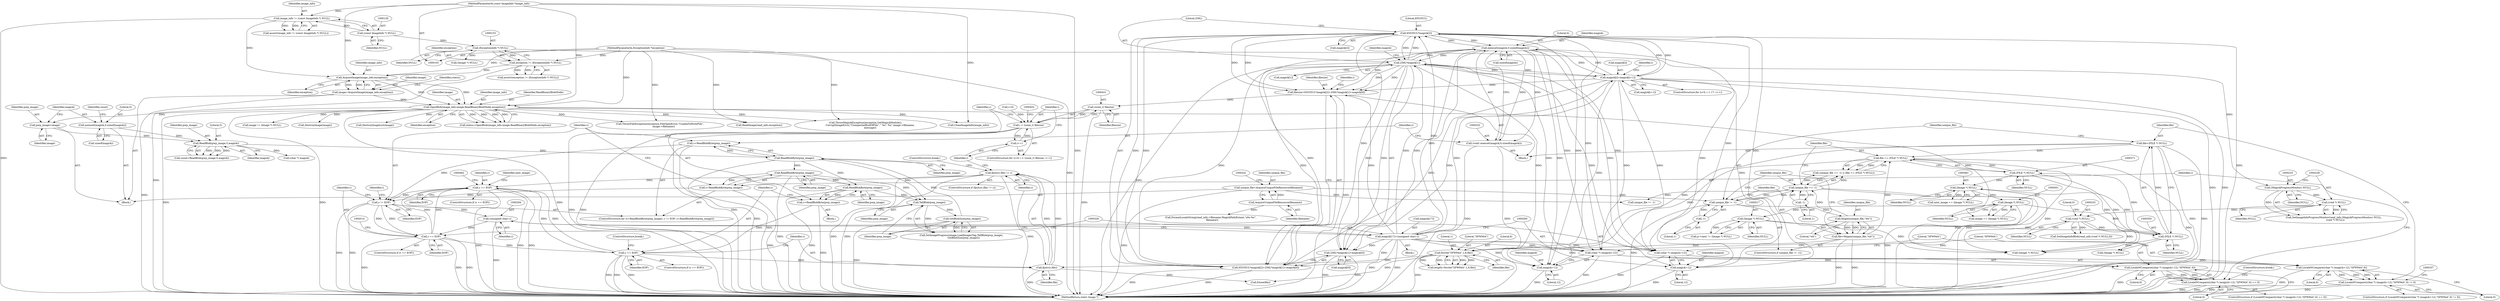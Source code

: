 digraph "0_ImageMagick_6b6bff054d569a77973f2140c0e86366e6168a6c_2@array" {
"1000410" [label="(Call,65535UL*magick[2])"];
"1000289" [label="(Call,magick[17]=(unsigned char) c)"];
"1000293" [label="(Call,(unsigned char) c)"];
"1000263" [label="(Call,c != EOF)"];
"1000259" [label="(Call,c=ReadBlobByte(pwp_image))"];
"1000261" [label="(Call,ReadBlobByte(pwp_image))"];
"1000570" [label="(Call,GetBlobSize(pwp_image))"];
"1000568" [label="(Call,TellBlob(pwp_image))"];
"1000268" [label="(Call,ReadBlobByte(pwp_image))"];
"1000438" [label="(Call,ReadBlobByte(pwp_image))"];
"1000196" [label="(Call,ReadBlob(pwp_image,5,magick))"];
"1000186" [label="(Call,pwp_image=image)"];
"1000168" [label="(Call,OpenBlob(image_info,image,ReadBinaryBlobMode,exception))"];
"1000163" [label="(Call,AcquireImage(image_info,exception))"];
"1000123" [label="(Call,image_info != (const ImageInfo *) NULL)"];
"1000104" [label="(MethodParameterIn,const ImageInfo *image_info)"];
"1000125" [label="(Call,(const ImageInfo *) NULL)"];
"1000150" [label="(Call,exception != (ExceptionInfo *) NULL)"];
"1000105" [label="(MethodParameterIn,ExceptionInfo *exception)"];
"1000152" [label="(Call,(ExceptionInfo *) NULL)"];
"1000161" [label="(Call,image=AcquireImage(image_info,exception))"];
"1000189" [label="(Call,memset(magick,0,sizeof(magick)))"];
"1000266" [label="(Call,c=ReadBlobByte(pwp_image))"];
"1000457" [label="(Call,c == EOF)"];
"1000309" [label="(Call,c == EOF)"];
"1000441" [label="(Call,c == EOF)"];
"1000436" [label="(Call,c=ReadBlobByte(pwp_image))"];
"1000446" [label="(Call,fputc(c,file) != c)"];
"1000447" [label="(Call,fputc(c,file))"];
"1000399" [label="(Call,fwrite(\"SFW94A\",1,6,file))"];
"1000368" [label="(Call,file == (FILE *) NULL)"];
"1000347" [label="(Call,file=(FILE *) NULL)"];
"1000349" [label="(Call,(FILE *) NULL)"];
"1000516" [label="(Call,(Image *) NULL)"];
"1000500" [label="(Call,(Image *) NULL)"];
"1000480" [label="(Call,(Image *) NULL)"];
"1000370" [label="(Call,(FILE *) NULL)"];
"1000232" [label="(Call,(void *) NULL)"];
"1000227" [label="(Call,(void *) NULL)"];
"1000224" [label="(Call,(MagickProgressMonitor) NULL)"];
"1000357" [label="(Call,file=fdopen(unique_file,\"wb\"))"];
"1000359" [label="(Call,fdopen(unique_file,\"wb\"))"];
"1000353" [label="(Call,unique_file != -1)"];
"1000364" [label="(Call,unique_file == -1)"];
"1000366" [label="(Call,-1)"];
"1000236" [label="(Call,unique_file=AcquireUniqueFileResource(filename))"];
"1000238" [label="(Call,AcquireUniqueFileResource(filename))"];
"1000355" [label="(Call,-1)"];
"1000253" [label="(Call,memset(magick,0,sizeof(magick)))"];
"1000410" [label="(Call,65535UL*magick[2])"];
"1000416" [label="(Call,256L*magick[1])"];
"1000280" [label="(Call,magick[i]=magick[i+1])"];
"1000251" [label="(Call,(void) memset(magick,0,sizeof(magick)))"];
"1000299" [label="(Call,(char *) (magick+12))"];
"1000298" [label="(Call,LocaleNCompare((char *) (magick+12),\"SFW94A\",6))"];
"1000297" [label="(Call,LocaleNCompare((char *) (magick+12),\"SFW94A\",6) == 0)"];
"1000301" [label="(Call,magick+12)"];
"1000327" [label="(Call,(char *) (magick+12))"];
"1000326" [label="(Call,LocaleNCompare((char *) (magick+12),\"SFW94A\",6))"];
"1000325" [label="(Call,LocaleNCompare((char *) (magick+12),\"SFW94A\",6) != 0)"];
"1000329" [label="(Call,magick+12)"];
"1000407" [label="(Call,filesize=65535UL*magick[2]+256L*magick[1]+magick[0])"];
"1000430" [label="(Call,(ssize_t) filesize)"];
"1000428" [label="(Call,i < (ssize_t) filesize)"];
"1000433" [label="(Call,i++)"];
"1000409" [label="(Call,65535UL*magick[2]+256L*magick[1]+magick[0])"];
"1000415" [label="(Call,256L*magick[1]+magick[0])"];
"1000334" [label="(Literal,0)"];
"1000441" [label="(Call,c == EOF)"];
"1000457" [label="(Call,c == EOF)"];
"1000253" [label="(Call,memset(magick,0,sizeof(magick)))"];
"1000264" [label="(Identifier,c)"];
"1000251" [label="(Call,(void) memset(magick,0,sizeof(magick)))"];
"1000454" [label="(Call,fclose(file))"];
"1000293" [label="(Call,(unsigned char) c)"];
"1000597" [label="(Call,(Image *) NULL)"];
"1000436" [label="(Call,c=ReadBlobByte(pwp_image))"];
"1000325" [label="(Call,LocaleNCompare((char *) (magick+12),\"SFW94A\",6) != 0)"];
"1000298" [label="(Call,LocaleNCompare((char *) (magick+12),\"SFW94A\",6))"];
"1000422" [label="(Identifier,magick)"];
"1000105" [label="(MethodParameterIn,ExceptionInfo *exception)"];
"1000418" [label="(Call,magick[1])"];
"1000402" [label="(Literal,6)"];
"1000358" [label="(Identifier,file)"];
"1000333" [label="(Literal,6)"];
"1000224" [label="(Call,(MagickProgressMonitor) NULL)"];
"1000263" [label="(Call,c != EOF)"];
"1000167" [label="(Identifier,status)"];
"1000578" [label="(Call,unique_file != -1)"];
"1000324" [label="(ControlStructure,if (LocaleNCompare((char *) (magick+12),\"SFW94A\",6) != 0))"];
"1000435" [label="(Block,)"];
"1000448" [label="(Identifier,c)"];
"1000296" [label="(ControlStructure,if (LocaleNCompare((char *) (magick+12),\"SFW94A\",6) == 0))"];
"1000289" [label="(Call,magick[17]=(unsigned char) c)"];
"1000270" [label="(Block,)"];
"1000302" [label="(Identifier,magick)"];
"1000124" [label="(Identifier,image_info)"];
"1000284" [label="(Call,magick[i+1])"];
"1000458" [label="(Identifier,c)"];
"1000332" [label="(Literal,\"SFW94A\")"];
"1000444" [label="(ControlStructure,break;)"];
"1000361" [label="(Literal,\"wb\")"];
"1000397" [label="(Call,length=fwrite(\"SFW94A\",1,6,file))"];
"1000331" [label="(Literal,12)"];
"1000250" [label="(Block,)"];
"1000195" [label="(Identifier,count)"];
"1000614" [label="(Call,ThrowMagickException(exception,GetMagickModule(),\n            CorruptImageError,\"UnexpectedEndOfFile\",\"`%s': %s\",image->filename,\n            message))"];
"1000290" [label="(Call,magick[17])"];
"1000635" [label="(MethodReturn,static Image *)"];
"1000154" [label="(Identifier,NULL)"];
"1000151" [label="(Identifier,exception)"];
"1000357" [label="(Call,file=fdopen(unique_file,\"wb\"))"];
"1000306" [label="(Literal,0)"];
"1000500" [label="(Call,(Image *) NULL)"];
"1000369" [label="(Identifier,file)"];
"1000269" [label="(Identifier,pwp_image)"];
"1000297" [label="(Call,LocaleNCompare((char *) (magick+12),\"SFW94A\",6) == 0)"];
"1000149" [label="(Call,assert(exception != (ExceptionInfo *) NULL))"];
"1000311" [label="(Identifier,EOF)"];
"1000169" [label="(Identifier,image_info)"];
"1000432" [label="(Identifier,filesize)"];
"1000235" [label="(Literal,0)"];
"1000368" [label="(Call,file == (FILE *) NULL)"];
"1000172" [label="(Identifier,exception)"];
"1000451" [label="(ControlStructure,break;)"];
"1000518" [label="(Identifier,NULL)"];
"1000125" [label="(Call,(const ImageInfo *) NULL)"];
"1000394" [label="(Call,(Image *) NULL)"];
"1000366" [label="(Call,-1)"];
"1000401" [label="(Literal,1)"];
"1000568" [label="(Call,TellBlob(pwp_image))"];
"1000480" [label="(Call,(Image *) NULL)"];
"1000450" [label="(Identifier,c)"];
"1000226" [label="(Identifier,NULL)"];
"1000280" [label="(Call,magick[i]=magick[i+1])"];
"1000186" [label="(Call,pwp_image=image)"];
"1000352" [label="(ControlStructure,if (unique_file != -1))"];
"1000301" [label="(Call,magick+12)"];
"1000571" [label="(Identifier,pwp_image)"];
"1000382" [label="(Call,ThrowFileException(exception,FileOpenError,\"UnableToWriteFile\",\n          image->filename))"];
"1000166" [label="(Call,status=OpenBlob(image_info,image,ReadBinaryBlobMode,exception))"];
"1000123" [label="(Call,image_info != (const ImageInfo *) NULL)"];
"1000370" [label="(Call,(FILE *) NULL)"];
"1000354" [label="(Identifier,unique_file)"];
"1000299" [label="(Call,(char *) (magick+12))"];
"1000428" [label="(Call,i < (ssize_t) filesize)"];
"1000416" [label="(Call,256L*magick[1])"];
"1000259" [label="(Call,c=ReadBlobByte(pwp_image))"];
"1000351" [label="(Identifier,NULL)"];
"1000197" [label="(Identifier,pwp_image)"];
"1000305" [label="(Literal,6)"];
"1000194" [label="(Call,count=ReadBlob(pwp_image,5,magick))"];
"1000445" [label="(ControlStructure,if (fputc(c,file) != c))"];
"1000439" [label="(Identifier,pwp_image)"];
"1000353" [label="(Call,unique_file != -1)"];
"1000367" [label="(Literal,1)"];
"1000255" [label="(Literal,0)"];
"1000183" [label="(Call,(Image *) NULL)"];
"1000267" [label="(Identifier,c)"];
"1000232" [label="(Call,(void *) NULL)"];
"1000440" [label="(ControlStructure,if (c == EOF))"];
"1000512" [label="(Call,p->next != (Image *) NULL)"];
"1000271" [label="(ControlStructure,for (i=0; i < 17; i++))"];
"1000310" [label="(Identifier,c)"];
"1000473" [label="(Identifier,next_image)"];
"1000254" [label="(Identifier,magick)"];
"1000426" [label="(Identifier,i)"];
"1000165" [label="(Identifier,exception)"];
"1000295" [label="(Identifier,c)"];
"1000412" [label="(Call,magick[2])"];
"1000307" [label="(ControlStructure,break;)"];
"1000162" [label="(Identifier,image)"];
"1000266" [label="(Call,c=ReadBlobByte(pwp_image))"];
"1000363" [label="(Call,(unique_file == -1) || (file == (FILE *) NULL))"];
"1000273" [label="(Identifier,i)"];
"1000281" [label="(Call,magick[i])"];
"1000171" [label="(Identifier,ReadBinaryBlobMode)"];
"1000122" [label="(Call,assert(image_info != (const ImageInfo *) NULL))"];
"1000434" [label="(Identifier,i)"];
"1000326" [label="(Call,LocaleNCompare((char *) (magick+12),\"SFW94A\",6))"];
"1000189" [label="(Call,memset(magick,0,sizeof(magick)))"];
"1000303" [label="(Literal,12)"];
"1000237" [label="(Identifier,unique_file)"];
"1000260" [label="(Identifier,c)"];
"1000446" [label="(Call,fputc(c,file) != c)"];
"1000595" [label="(Call,image != (Image *) NULL)"];
"1000150" [label="(Call,exception != (ExceptionInfo *) NULL)"];
"1000242" [label="(Call,FormatLocaleString(read_info->filename,MagickPathExtent,\"sfw:%s\",\n    filename))"];
"1000569" [label="(Identifier,pwp_image)"];
"1000168" [label="(Call,OpenBlob(image_info,image,ReadBinaryBlobMode,exception))"];
"1000456" [label="(ControlStructure,if (c == EOF))"];
"1000308" [label="(ControlStructure,if (c == EOF))"];
"1000222" [label="(Call,SetImageInfoProgressMonitor(read_info,(MagickProgressMonitor) NULL,\n    (void *) NULL))"];
"1000355" [label="(Call,-1)"];
"1000474" [label="(Call,ReadImage(read_info,exception))"];
"1000187" [label="(Identifier,pwp_image)"];
"1000417" [label="(Literal,256L)"];
"1000191" [label="(Literal,0)"];
"1000227" [label="(Call,(void *) NULL)"];
"1000430" [label="(Call,(ssize_t) filesize)"];
"1000190" [label="(Identifier,magick)"];
"1000372" [label="(Identifier,NULL)"];
"1000327" [label="(Call,(char *) (magick+12))"];
"1000152" [label="(Call,(ExceptionInfo *) NULL)"];
"1000425" [label="(Call,i=0)"];
"1000348" [label="(Identifier,file)"];
"1000164" [label="(Identifier,image_info)"];
"1000127" [label="(Identifier,NULL)"];
"1000360" [label="(Identifier,unique_file)"];
"1000239" [label="(Identifier,filename)"];
"1000409" [label="(Call,65535UL*magick[2]+256L*magick[1]+magick[0])"];
"1000459" [label="(Identifier,EOF)"];
"1000347" [label="(Call,file=(FILE *) NULL)"];
"1000502" [label="(Identifier,NULL)"];
"1000424" [label="(ControlStructure,for (i=0; i < (ssize_t) filesize; i++))"];
"1000443" [label="(Identifier,EOF)"];
"1000403" [label="(Identifier,file)"];
"1000199" [label="(Identifier,magick)"];
"1000218" [label="(Call,CloneImageInfo(image_info))"];
"1000170" [label="(Identifier,image)"];
"1000498" [label="(Call,image == (Image *) NULL)"];
"1000359" [label="(Call,fdopen(unique_file,\"wb\"))"];
"1000438" [label="(Call,ReadBlobByte(pwp_image))"];
"1000161" [label="(Call,image=AcquireImage(image_info,exception))"];
"1000478" [label="(Call,next_image == (Image *) NULL)"];
"1000482" [label="(Identifier,NULL)"];
"1000207" [label="(Call,(char *) magick)"];
"1000163" [label="(Call,AcquireImage(image_info,exception))"];
"1000265" [label="(Identifier,EOF)"];
"1000516" [label="(Call,(Image *) NULL)"];
"1000447" [label="(Call,fputc(c,file))"];
"1000268" [label="(Call,ReadBlobByte(pwp_image))"];
"1000349" [label="(Call,(FILE *) NULL)"];
"1000408" [label="(Identifier,filesize)"];
"1000106" [label="(Block,)"];
"1000400" [label="(Literal,\"SFW94A\")"];
"1000437" [label="(Identifier,c)"];
"1000356" [label="(Literal,1)"];
"1000258" [label="(ControlStructure,for (c=ReadBlobByte(pwp_image); c != EOF; c=ReadBlobByte(pwp_image)))"];
"1000230" [label="(Call,SetImageInfoBlob(read_info,(void *) NULL,0))"];
"1000262" [label="(Identifier,pwp_image)"];
"1000364" [label="(Call,unique_file == -1)"];
"1000180" [label="(Call,DestroyImage(image))"];
"1000256" [label="(Call,sizeof(magick))"];
"1000399" [label="(Call,fwrite(\"SFW94A\",1,6,file))"];
"1000104" [label="(MethodParameterIn,const ImageInfo *image_info)"];
"1000411" [label="(Literal,65535UL)"];
"1000565" [label="(Call,SetImageProgress(image,LoadImagesTag,TellBlob(pwp_image),\n      GetBlobSize(pwp_image)))"];
"1000433" [label="(Call,i++)"];
"1000442" [label="(Identifier,c)"];
"1000410" [label="(Call,65535UL*magick[2])"];
"1000570" [label="(Call,GetBlobSize(pwp_image))"];
"1000407" [label="(Call,filesize=65535UL*magick[2]+256L*magick[1]+magick[0])"];
"1000198" [label="(Literal,5)"];
"1000236" [label="(Call,unique_file=AcquireUniqueFileResource(filename))"];
"1000429" [label="(Identifier,i)"];
"1000391" [label="(Call,DestroyImageList(image))"];
"1000415" [label="(Call,256L*magick[1]+magick[0])"];
"1000188" [label="(Identifier,image)"];
"1000196" [label="(Call,ReadBlob(pwp_image,5,magick))"];
"1000192" [label="(Call,sizeof(magick))"];
"1000304" [label="(Literal,\"SFW94A\")"];
"1000329" [label="(Call,magick+12)"];
"1000365" [label="(Identifier,unique_file)"];
"1000330" [label="(Identifier,magick)"];
"1000421" [label="(Call,magick[0])"];
"1000449" [label="(Identifier,file)"];
"1000261" [label="(Call,ReadBlobByte(pwp_image))"];
"1000238" [label="(Call,AcquireUniqueFileResource(filename))"];
"1000234" [label="(Identifier,NULL)"];
"1000279" [label="(Identifier,i)"];
"1000229" [label="(Identifier,NULL)"];
"1000309" [label="(Call,c == EOF)"];
"1000410" -> "1000409"  [label="AST: "];
"1000410" -> "1000412"  [label="CFG: "];
"1000411" -> "1000410"  [label="AST: "];
"1000412" -> "1000410"  [label="AST: "];
"1000417" -> "1000410"  [label="CFG: "];
"1000410" -> "1000635"  [label="DDG: "];
"1000410" -> "1000253"  [label="DDG: "];
"1000410" -> "1000280"  [label="DDG: "];
"1000410" -> "1000299"  [label="DDG: "];
"1000410" -> "1000301"  [label="DDG: "];
"1000410" -> "1000327"  [label="DDG: "];
"1000410" -> "1000329"  [label="DDG: "];
"1000410" -> "1000407"  [label="DDG: "];
"1000410" -> "1000407"  [label="DDG: "];
"1000410" -> "1000409"  [label="DDG: "];
"1000410" -> "1000409"  [label="DDG: "];
"1000289" -> "1000410"  [label="DDG: "];
"1000253" -> "1000410"  [label="DDG: "];
"1000416" -> "1000410"  [label="DDG: "];
"1000280" -> "1000410"  [label="DDG: "];
"1000410" -> "1000416"  [label="DDG: "];
"1000410" -> "1000415"  [label="DDG: "];
"1000289" -> "1000270"  [label="AST: "];
"1000289" -> "1000293"  [label="CFG: "];
"1000290" -> "1000289"  [label="AST: "];
"1000293" -> "1000289"  [label="AST: "];
"1000300" -> "1000289"  [label="CFG: "];
"1000289" -> "1000635"  [label="DDG: "];
"1000289" -> "1000635"  [label="DDG: "];
"1000289" -> "1000253"  [label="DDG: "];
"1000289" -> "1000280"  [label="DDG: "];
"1000293" -> "1000289"  [label="DDG: "];
"1000289" -> "1000299"  [label="DDG: "];
"1000289" -> "1000301"  [label="DDG: "];
"1000289" -> "1000327"  [label="DDG: "];
"1000289" -> "1000329"  [label="DDG: "];
"1000289" -> "1000407"  [label="DDG: "];
"1000289" -> "1000409"  [label="DDG: "];
"1000289" -> "1000416"  [label="DDG: "];
"1000289" -> "1000415"  [label="DDG: "];
"1000293" -> "1000295"  [label="CFG: "];
"1000294" -> "1000293"  [label="AST: "];
"1000295" -> "1000293"  [label="AST: "];
"1000293" -> "1000635"  [label="DDG: "];
"1000263" -> "1000293"  [label="DDG: "];
"1000293" -> "1000309"  [label="DDG: "];
"1000263" -> "1000258"  [label="AST: "];
"1000263" -> "1000265"  [label="CFG: "];
"1000264" -> "1000263"  [label="AST: "];
"1000265" -> "1000263"  [label="AST: "];
"1000273" -> "1000263"  [label="CFG: "];
"1000310" -> "1000263"  [label="CFG: "];
"1000263" -> "1000635"  [label="DDG: "];
"1000263" -> "1000635"  [label="DDG: "];
"1000259" -> "1000263"  [label="DDG: "];
"1000266" -> "1000263"  [label="DDG: "];
"1000457" -> "1000263"  [label="DDG: "];
"1000263" -> "1000309"  [label="DDG: "];
"1000263" -> "1000309"  [label="DDG: "];
"1000259" -> "1000258"  [label="AST: "];
"1000259" -> "1000261"  [label="CFG: "];
"1000260" -> "1000259"  [label="AST: "];
"1000261" -> "1000259"  [label="AST: "];
"1000264" -> "1000259"  [label="CFG: "];
"1000259" -> "1000635"  [label="DDG: "];
"1000261" -> "1000259"  [label="DDG: "];
"1000261" -> "1000262"  [label="CFG: "];
"1000262" -> "1000261"  [label="AST: "];
"1000261" -> "1000635"  [label="DDG: "];
"1000570" -> "1000261"  [label="DDG: "];
"1000196" -> "1000261"  [label="DDG: "];
"1000261" -> "1000268"  [label="DDG: "];
"1000261" -> "1000438"  [label="DDG: "];
"1000261" -> "1000568"  [label="DDG: "];
"1000570" -> "1000565"  [label="AST: "];
"1000570" -> "1000571"  [label="CFG: "];
"1000571" -> "1000570"  [label="AST: "];
"1000565" -> "1000570"  [label="CFG: "];
"1000570" -> "1000635"  [label="DDG: "];
"1000570" -> "1000565"  [label="DDG: "];
"1000568" -> "1000570"  [label="DDG: "];
"1000568" -> "1000565"  [label="AST: "];
"1000568" -> "1000569"  [label="CFG: "];
"1000569" -> "1000568"  [label="AST: "];
"1000571" -> "1000568"  [label="CFG: "];
"1000568" -> "1000565"  [label="DDG: "];
"1000268" -> "1000568"  [label="DDG: "];
"1000438" -> "1000568"  [label="DDG: "];
"1000268" -> "1000266"  [label="AST: "];
"1000268" -> "1000269"  [label="CFG: "];
"1000269" -> "1000268"  [label="AST: "];
"1000266" -> "1000268"  [label="CFG: "];
"1000268" -> "1000635"  [label="DDG: "];
"1000268" -> "1000266"  [label="DDG: "];
"1000268" -> "1000438"  [label="DDG: "];
"1000438" -> "1000436"  [label="AST: "];
"1000438" -> "1000439"  [label="CFG: "];
"1000439" -> "1000438"  [label="AST: "];
"1000436" -> "1000438"  [label="CFG: "];
"1000438" -> "1000635"  [label="DDG: "];
"1000438" -> "1000436"  [label="DDG: "];
"1000196" -> "1000194"  [label="AST: "];
"1000196" -> "1000199"  [label="CFG: "];
"1000197" -> "1000196"  [label="AST: "];
"1000198" -> "1000196"  [label="AST: "];
"1000199" -> "1000196"  [label="AST: "];
"1000194" -> "1000196"  [label="CFG: "];
"1000196" -> "1000194"  [label="DDG: "];
"1000196" -> "1000194"  [label="DDG: "];
"1000196" -> "1000194"  [label="DDG: "];
"1000186" -> "1000196"  [label="DDG: "];
"1000189" -> "1000196"  [label="DDG: "];
"1000196" -> "1000207"  [label="DDG: "];
"1000186" -> "1000106"  [label="AST: "];
"1000186" -> "1000188"  [label="CFG: "];
"1000187" -> "1000186"  [label="AST: "];
"1000188" -> "1000186"  [label="AST: "];
"1000190" -> "1000186"  [label="CFG: "];
"1000168" -> "1000186"  [label="DDG: "];
"1000168" -> "1000166"  [label="AST: "];
"1000168" -> "1000172"  [label="CFG: "];
"1000169" -> "1000168"  [label="AST: "];
"1000170" -> "1000168"  [label="AST: "];
"1000171" -> "1000168"  [label="AST: "];
"1000172" -> "1000168"  [label="AST: "];
"1000166" -> "1000168"  [label="CFG: "];
"1000168" -> "1000635"  [label="DDG: "];
"1000168" -> "1000635"  [label="DDG: "];
"1000168" -> "1000635"  [label="DDG: "];
"1000168" -> "1000166"  [label="DDG: "];
"1000168" -> "1000166"  [label="DDG: "];
"1000168" -> "1000166"  [label="DDG: "];
"1000168" -> "1000166"  [label="DDG: "];
"1000163" -> "1000168"  [label="DDG: "];
"1000163" -> "1000168"  [label="DDG: "];
"1000104" -> "1000168"  [label="DDG: "];
"1000161" -> "1000168"  [label="DDG: "];
"1000105" -> "1000168"  [label="DDG: "];
"1000168" -> "1000180"  [label="DDG: "];
"1000168" -> "1000218"  [label="DDG: "];
"1000168" -> "1000382"  [label="DDG: "];
"1000168" -> "1000391"  [label="DDG: "];
"1000168" -> "1000474"  [label="DDG: "];
"1000168" -> "1000498"  [label="DDG: "];
"1000168" -> "1000595"  [label="DDG: "];
"1000168" -> "1000614"  [label="DDG: "];
"1000163" -> "1000161"  [label="AST: "];
"1000163" -> "1000165"  [label="CFG: "];
"1000164" -> "1000163"  [label="AST: "];
"1000165" -> "1000163"  [label="AST: "];
"1000161" -> "1000163"  [label="CFG: "];
"1000163" -> "1000161"  [label="DDG: "];
"1000163" -> "1000161"  [label="DDG: "];
"1000123" -> "1000163"  [label="DDG: "];
"1000104" -> "1000163"  [label="DDG: "];
"1000150" -> "1000163"  [label="DDG: "];
"1000105" -> "1000163"  [label="DDG: "];
"1000123" -> "1000122"  [label="AST: "];
"1000123" -> "1000125"  [label="CFG: "];
"1000124" -> "1000123"  [label="AST: "];
"1000125" -> "1000123"  [label="AST: "];
"1000122" -> "1000123"  [label="CFG: "];
"1000123" -> "1000635"  [label="DDG: "];
"1000123" -> "1000122"  [label="DDG: "];
"1000123" -> "1000122"  [label="DDG: "];
"1000104" -> "1000123"  [label="DDG: "];
"1000125" -> "1000123"  [label="DDG: "];
"1000104" -> "1000103"  [label="AST: "];
"1000104" -> "1000635"  [label="DDG: "];
"1000104" -> "1000218"  [label="DDG: "];
"1000125" -> "1000127"  [label="CFG: "];
"1000126" -> "1000125"  [label="AST: "];
"1000127" -> "1000125"  [label="AST: "];
"1000125" -> "1000152"  [label="DDG: "];
"1000150" -> "1000149"  [label="AST: "];
"1000150" -> "1000152"  [label="CFG: "];
"1000151" -> "1000150"  [label="AST: "];
"1000152" -> "1000150"  [label="AST: "];
"1000149" -> "1000150"  [label="CFG: "];
"1000150" -> "1000635"  [label="DDG: "];
"1000150" -> "1000149"  [label="DDG: "];
"1000150" -> "1000149"  [label="DDG: "];
"1000105" -> "1000150"  [label="DDG: "];
"1000152" -> "1000150"  [label="DDG: "];
"1000105" -> "1000103"  [label="AST: "];
"1000105" -> "1000635"  [label="DDG: "];
"1000105" -> "1000382"  [label="DDG: "];
"1000105" -> "1000474"  [label="DDG: "];
"1000105" -> "1000614"  [label="DDG: "];
"1000152" -> "1000154"  [label="CFG: "];
"1000153" -> "1000152"  [label="AST: "];
"1000154" -> "1000152"  [label="AST: "];
"1000152" -> "1000183"  [label="DDG: "];
"1000152" -> "1000224"  [label="DDG: "];
"1000161" -> "1000106"  [label="AST: "];
"1000162" -> "1000161"  [label="AST: "];
"1000167" -> "1000161"  [label="CFG: "];
"1000161" -> "1000635"  [label="DDG: "];
"1000189" -> "1000106"  [label="AST: "];
"1000189" -> "1000192"  [label="CFG: "];
"1000190" -> "1000189"  [label="AST: "];
"1000191" -> "1000189"  [label="AST: "];
"1000192" -> "1000189"  [label="AST: "];
"1000195" -> "1000189"  [label="CFG: "];
"1000266" -> "1000258"  [label="AST: "];
"1000267" -> "1000266"  [label="AST: "];
"1000264" -> "1000266"  [label="CFG: "];
"1000266" -> "1000635"  [label="DDG: "];
"1000457" -> "1000456"  [label="AST: "];
"1000457" -> "1000459"  [label="CFG: "];
"1000458" -> "1000457"  [label="AST: "];
"1000459" -> "1000457"  [label="AST: "];
"1000462" -> "1000457"  [label="CFG: "];
"1000473" -> "1000457"  [label="CFG: "];
"1000457" -> "1000635"  [label="DDG: "];
"1000457" -> "1000635"  [label="DDG: "];
"1000457" -> "1000635"  [label="DDG: "];
"1000309" -> "1000457"  [label="DDG: "];
"1000309" -> "1000457"  [label="DDG: "];
"1000441" -> "1000457"  [label="DDG: "];
"1000441" -> "1000457"  [label="DDG: "];
"1000446" -> "1000457"  [label="DDG: "];
"1000309" -> "1000308"  [label="AST: "];
"1000309" -> "1000311"  [label="CFG: "];
"1000310" -> "1000309"  [label="AST: "];
"1000311" -> "1000309"  [label="AST: "];
"1000314" -> "1000309"  [label="CFG: "];
"1000328" -> "1000309"  [label="CFG: "];
"1000309" -> "1000635"  [label="DDG: "];
"1000309" -> "1000635"  [label="DDG: "];
"1000309" -> "1000635"  [label="DDG: "];
"1000309" -> "1000441"  [label="DDG: "];
"1000441" -> "1000440"  [label="AST: "];
"1000441" -> "1000443"  [label="CFG: "];
"1000442" -> "1000441"  [label="AST: "];
"1000443" -> "1000441"  [label="AST: "];
"1000444" -> "1000441"  [label="CFG: "];
"1000448" -> "1000441"  [label="CFG: "];
"1000441" -> "1000635"  [label="DDG: "];
"1000441" -> "1000635"  [label="DDG: "];
"1000441" -> "1000635"  [label="DDG: "];
"1000436" -> "1000441"  [label="DDG: "];
"1000441" -> "1000447"  [label="DDG: "];
"1000436" -> "1000435"  [label="AST: "];
"1000437" -> "1000436"  [label="AST: "];
"1000442" -> "1000436"  [label="CFG: "];
"1000436" -> "1000635"  [label="DDG: "];
"1000446" -> "1000445"  [label="AST: "];
"1000446" -> "1000450"  [label="CFG: "];
"1000447" -> "1000446"  [label="AST: "];
"1000450" -> "1000446"  [label="AST: "];
"1000451" -> "1000446"  [label="CFG: "];
"1000434" -> "1000446"  [label="CFG: "];
"1000446" -> "1000635"  [label="DDG: "];
"1000446" -> "1000635"  [label="DDG: "];
"1000446" -> "1000635"  [label="DDG: "];
"1000447" -> "1000446"  [label="DDG: "];
"1000447" -> "1000446"  [label="DDG: "];
"1000447" -> "1000449"  [label="CFG: "];
"1000448" -> "1000447"  [label="AST: "];
"1000449" -> "1000447"  [label="AST: "];
"1000450" -> "1000447"  [label="CFG: "];
"1000447" -> "1000635"  [label="DDG: "];
"1000399" -> "1000447"  [label="DDG: "];
"1000447" -> "1000454"  [label="DDG: "];
"1000399" -> "1000397"  [label="AST: "];
"1000399" -> "1000403"  [label="CFG: "];
"1000400" -> "1000399"  [label="AST: "];
"1000401" -> "1000399"  [label="AST: "];
"1000402" -> "1000399"  [label="AST: "];
"1000403" -> "1000399"  [label="AST: "];
"1000397" -> "1000399"  [label="CFG: "];
"1000399" -> "1000635"  [label="DDG: "];
"1000399" -> "1000397"  [label="DDG: "];
"1000399" -> "1000397"  [label="DDG: "];
"1000399" -> "1000397"  [label="DDG: "];
"1000399" -> "1000397"  [label="DDG: "];
"1000368" -> "1000399"  [label="DDG: "];
"1000347" -> "1000399"  [label="DDG: "];
"1000357" -> "1000399"  [label="DDG: "];
"1000399" -> "1000454"  [label="DDG: "];
"1000368" -> "1000363"  [label="AST: "];
"1000368" -> "1000370"  [label="CFG: "];
"1000369" -> "1000368"  [label="AST: "];
"1000370" -> "1000368"  [label="AST: "];
"1000363" -> "1000368"  [label="CFG: "];
"1000368" -> "1000635"  [label="DDG: "];
"1000368" -> "1000635"  [label="DDG: "];
"1000368" -> "1000363"  [label="DDG: "];
"1000368" -> "1000363"  [label="DDG: "];
"1000347" -> "1000368"  [label="DDG: "];
"1000357" -> "1000368"  [label="DDG: "];
"1000370" -> "1000368"  [label="DDG: "];
"1000347" -> "1000250"  [label="AST: "];
"1000347" -> "1000349"  [label="CFG: "];
"1000348" -> "1000347"  [label="AST: "];
"1000349" -> "1000347"  [label="AST: "];
"1000354" -> "1000347"  [label="CFG: "];
"1000347" -> "1000635"  [label="DDG: "];
"1000347" -> "1000635"  [label="DDG: "];
"1000349" -> "1000347"  [label="DDG: "];
"1000349" -> "1000351"  [label="CFG: "];
"1000350" -> "1000349"  [label="AST: "];
"1000351" -> "1000349"  [label="AST: "];
"1000516" -> "1000349"  [label="DDG: "];
"1000500" -> "1000349"  [label="DDG: "];
"1000232" -> "1000349"  [label="DDG: "];
"1000349" -> "1000370"  [label="DDG: "];
"1000349" -> "1000394"  [label="DDG: "];
"1000349" -> "1000480"  [label="DDG: "];
"1000349" -> "1000597"  [label="DDG: "];
"1000516" -> "1000512"  [label="AST: "];
"1000516" -> "1000518"  [label="CFG: "];
"1000517" -> "1000516"  [label="AST: "];
"1000518" -> "1000516"  [label="AST: "];
"1000512" -> "1000516"  [label="CFG: "];
"1000516" -> "1000512"  [label="DDG: "];
"1000500" -> "1000516"  [label="DDG: "];
"1000516" -> "1000597"  [label="DDG: "];
"1000500" -> "1000498"  [label="AST: "];
"1000500" -> "1000502"  [label="CFG: "];
"1000501" -> "1000500"  [label="AST: "];
"1000502" -> "1000500"  [label="AST: "];
"1000498" -> "1000500"  [label="CFG: "];
"1000500" -> "1000498"  [label="DDG: "];
"1000480" -> "1000500"  [label="DDG: "];
"1000500" -> "1000597"  [label="DDG: "];
"1000480" -> "1000478"  [label="AST: "];
"1000480" -> "1000482"  [label="CFG: "];
"1000481" -> "1000480"  [label="AST: "];
"1000482" -> "1000480"  [label="AST: "];
"1000478" -> "1000480"  [label="CFG: "];
"1000480" -> "1000478"  [label="DDG: "];
"1000370" -> "1000480"  [label="DDG: "];
"1000480" -> "1000597"  [label="DDG: "];
"1000370" -> "1000372"  [label="CFG: "];
"1000371" -> "1000370"  [label="AST: "];
"1000372" -> "1000370"  [label="AST: "];
"1000370" -> "1000394"  [label="DDG: "];
"1000370" -> "1000597"  [label="DDG: "];
"1000232" -> "1000230"  [label="AST: "];
"1000232" -> "1000234"  [label="CFG: "];
"1000233" -> "1000232"  [label="AST: "];
"1000234" -> "1000232"  [label="AST: "];
"1000235" -> "1000232"  [label="CFG: "];
"1000232" -> "1000230"  [label="DDG: "];
"1000227" -> "1000232"  [label="DDG: "];
"1000232" -> "1000597"  [label="DDG: "];
"1000227" -> "1000222"  [label="AST: "];
"1000227" -> "1000229"  [label="CFG: "];
"1000228" -> "1000227"  [label="AST: "];
"1000229" -> "1000227"  [label="AST: "];
"1000222" -> "1000227"  [label="CFG: "];
"1000227" -> "1000222"  [label="DDG: "];
"1000224" -> "1000227"  [label="DDG: "];
"1000224" -> "1000222"  [label="AST: "];
"1000224" -> "1000226"  [label="CFG: "];
"1000225" -> "1000224"  [label="AST: "];
"1000226" -> "1000224"  [label="AST: "];
"1000228" -> "1000224"  [label="CFG: "];
"1000224" -> "1000222"  [label="DDG: "];
"1000357" -> "1000352"  [label="AST: "];
"1000357" -> "1000359"  [label="CFG: "];
"1000358" -> "1000357"  [label="AST: "];
"1000359" -> "1000357"  [label="AST: "];
"1000365" -> "1000357"  [label="CFG: "];
"1000357" -> "1000635"  [label="DDG: "];
"1000357" -> "1000635"  [label="DDG: "];
"1000359" -> "1000357"  [label="DDG: "];
"1000359" -> "1000357"  [label="DDG: "];
"1000359" -> "1000361"  [label="CFG: "];
"1000360" -> "1000359"  [label="AST: "];
"1000361" -> "1000359"  [label="AST: "];
"1000353" -> "1000359"  [label="DDG: "];
"1000359" -> "1000364"  [label="DDG: "];
"1000353" -> "1000352"  [label="AST: "];
"1000353" -> "1000355"  [label="CFG: "];
"1000354" -> "1000353"  [label="AST: "];
"1000355" -> "1000353"  [label="AST: "];
"1000358" -> "1000353"  [label="CFG: "];
"1000365" -> "1000353"  [label="CFG: "];
"1000353" -> "1000635"  [label="DDG: "];
"1000364" -> "1000353"  [label="DDG: "];
"1000236" -> "1000353"  [label="DDG: "];
"1000355" -> "1000353"  [label="DDG: "];
"1000353" -> "1000364"  [label="DDG: "];
"1000364" -> "1000363"  [label="AST: "];
"1000364" -> "1000366"  [label="CFG: "];
"1000365" -> "1000364"  [label="AST: "];
"1000366" -> "1000364"  [label="AST: "];
"1000369" -> "1000364"  [label="CFG: "];
"1000363" -> "1000364"  [label="CFG: "];
"1000364" -> "1000635"  [label="DDG: "];
"1000364" -> "1000635"  [label="DDG: "];
"1000364" -> "1000363"  [label="DDG: "];
"1000364" -> "1000363"  [label="DDG: "];
"1000366" -> "1000364"  [label="DDG: "];
"1000364" -> "1000578"  [label="DDG: "];
"1000366" -> "1000367"  [label="CFG: "];
"1000367" -> "1000366"  [label="AST: "];
"1000236" -> "1000106"  [label="AST: "];
"1000236" -> "1000238"  [label="CFG: "];
"1000237" -> "1000236"  [label="AST: "];
"1000238" -> "1000236"  [label="AST: "];
"1000241" -> "1000236"  [label="CFG: "];
"1000236" -> "1000635"  [label="DDG: "];
"1000238" -> "1000236"  [label="DDG: "];
"1000236" -> "1000578"  [label="DDG: "];
"1000238" -> "1000239"  [label="CFG: "];
"1000239" -> "1000238"  [label="AST: "];
"1000238" -> "1000242"  [label="DDG: "];
"1000355" -> "1000356"  [label="CFG: "];
"1000356" -> "1000355"  [label="AST: "];
"1000253" -> "1000251"  [label="AST: "];
"1000253" -> "1000256"  [label="CFG: "];
"1000254" -> "1000253"  [label="AST: "];
"1000255" -> "1000253"  [label="AST: "];
"1000256" -> "1000253"  [label="AST: "];
"1000251" -> "1000253"  [label="CFG: "];
"1000253" -> "1000251"  [label="DDG: "];
"1000253" -> "1000251"  [label="DDG: "];
"1000416" -> "1000253"  [label="DDG: "];
"1000280" -> "1000253"  [label="DDG: "];
"1000253" -> "1000280"  [label="DDG: "];
"1000253" -> "1000299"  [label="DDG: "];
"1000253" -> "1000301"  [label="DDG: "];
"1000253" -> "1000327"  [label="DDG: "];
"1000253" -> "1000329"  [label="DDG: "];
"1000253" -> "1000407"  [label="DDG: "];
"1000253" -> "1000409"  [label="DDG: "];
"1000253" -> "1000416"  [label="DDG: "];
"1000253" -> "1000415"  [label="DDG: "];
"1000416" -> "1000415"  [label="AST: "];
"1000416" -> "1000418"  [label="CFG: "];
"1000417" -> "1000416"  [label="AST: "];
"1000418" -> "1000416"  [label="AST: "];
"1000422" -> "1000416"  [label="CFG: "];
"1000416" -> "1000635"  [label="DDG: "];
"1000416" -> "1000280"  [label="DDG: "];
"1000416" -> "1000299"  [label="DDG: "];
"1000416" -> "1000301"  [label="DDG: "];
"1000416" -> "1000327"  [label="DDG: "];
"1000416" -> "1000329"  [label="DDG: "];
"1000416" -> "1000407"  [label="DDG: "];
"1000416" -> "1000407"  [label="DDG: "];
"1000416" -> "1000409"  [label="DDG: "];
"1000416" -> "1000409"  [label="DDG: "];
"1000416" -> "1000415"  [label="DDG: "];
"1000416" -> "1000415"  [label="DDG: "];
"1000280" -> "1000416"  [label="DDG: "];
"1000280" -> "1000271"  [label="AST: "];
"1000280" -> "1000284"  [label="CFG: "];
"1000281" -> "1000280"  [label="AST: "];
"1000284" -> "1000280"  [label="AST: "];
"1000279" -> "1000280"  [label="CFG: "];
"1000280" -> "1000635"  [label="DDG: "];
"1000280" -> "1000635"  [label="DDG: "];
"1000280" -> "1000299"  [label="DDG: "];
"1000280" -> "1000301"  [label="DDG: "];
"1000280" -> "1000327"  [label="DDG: "];
"1000280" -> "1000329"  [label="DDG: "];
"1000280" -> "1000407"  [label="DDG: "];
"1000280" -> "1000409"  [label="DDG: "];
"1000280" -> "1000415"  [label="DDG: "];
"1000251" -> "1000250"  [label="AST: "];
"1000252" -> "1000251"  [label="AST: "];
"1000260" -> "1000251"  [label="CFG: "];
"1000251" -> "1000635"  [label="DDG: "];
"1000251" -> "1000635"  [label="DDG: "];
"1000299" -> "1000298"  [label="AST: "];
"1000299" -> "1000301"  [label="CFG: "];
"1000300" -> "1000299"  [label="AST: "];
"1000301" -> "1000299"  [label="AST: "];
"1000304" -> "1000299"  [label="CFG: "];
"1000299" -> "1000635"  [label="DDG: "];
"1000299" -> "1000298"  [label="DDG: "];
"1000298" -> "1000297"  [label="AST: "];
"1000298" -> "1000305"  [label="CFG: "];
"1000304" -> "1000298"  [label="AST: "];
"1000305" -> "1000298"  [label="AST: "];
"1000306" -> "1000298"  [label="CFG: "];
"1000298" -> "1000635"  [label="DDG: "];
"1000298" -> "1000297"  [label="DDG: "];
"1000298" -> "1000297"  [label="DDG: "];
"1000298" -> "1000297"  [label="DDG: "];
"1000297" -> "1000296"  [label="AST: "];
"1000297" -> "1000306"  [label="CFG: "];
"1000306" -> "1000297"  [label="AST: "];
"1000307" -> "1000297"  [label="CFG: "];
"1000267" -> "1000297"  [label="CFG: "];
"1000297" -> "1000635"  [label="DDG: "];
"1000297" -> "1000635"  [label="DDG: "];
"1000301" -> "1000303"  [label="CFG: "];
"1000302" -> "1000301"  [label="AST: "];
"1000303" -> "1000301"  [label="AST: "];
"1000301" -> "1000635"  [label="DDG: "];
"1000327" -> "1000326"  [label="AST: "];
"1000327" -> "1000329"  [label="CFG: "];
"1000328" -> "1000327"  [label="AST: "];
"1000329" -> "1000327"  [label="AST: "];
"1000332" -> "1000327"  [label="CFG: "];
"1000327" -> "1000635"  [label="DDG: "];
"1000327" -> "1000326"  [label="DDG: "];
"1000326" -> "1000325"  [label="AST: "];
"1000326" -> "1000333"  [label="CFG: "];
"1000332" -> "1000326"  [label="AST: "];
"1000333" -> "1000326"  [label="AST: "];
"1000334" -> "1000326"  [label="CFG: "];
"1000326" -> "1000635"  [label="DDG: "];
"1000326" -> "1000325"  [label="DDG: "];
"1000326" -> "1000325"  [label="DDG: "];
"1000326" -> "1000325"  [label="DDG: "];
"1000325" -> "1000324"  [label="AST: "];
"1000325" -> "1000334"  [label="CFG: "];
"1000334" -> "1000325"  [label="AST: "];
"1000337" -> "1000325"  [label="CFG: "];
"1000348" -> "1000325"  [label="CFG: "];
"1000325" -> "1000635"  [label="DDG: "];
"1000325" -> "1000635"  [label="DDG: "];
"1000329" -> "1000331"  [label="CFG: "];
"1000330" -> "1000329"  [label="AST: "];
"1000331" -> "1000329"  [label="AST: "];
"1000329" -> "1000635"  [label="DDG: "];
"1000407" -> "1000250"  [label="AST: "];
"1000407" -> "1000409"  [label="CFG: "];
"1000408" -> "1000407"  [label="AST: "];
"1000409" -> "1000407"  [label="AST: "];
"1000426" -> "1000407"  [label="CFG: "];
"1000407" -> "1000635"  [label="DDG: "];
"1000407" -> "1000430"  [label="DDG: "];
"1000430" -> "1000428"  [label="AST: "];
"1000430" -> "1000432"  [label="CFG: "];
"1000431" -> "1000430"  [label="AST: "];
"1000432" -> "1000430"  [label="AST: "];
"1000428" -> "1000430"  [label="CFG: "];
"1000430" -> "1000635"  [label="DDG: "];
"1000430" -> "1000428"  [label="DDG: "];
"1000428" -> "1000424"  [label="AST: "];
"1000429" -> "1000428"  [label="AST: "];
"1000437" -> "1000428"  [label="CFG: "];
"1000453" -> "1000428"  [label="CFG: "];
"1000428" -> "1000635"  [label="DDG: "];
"1000428" -> "1000635"  [label="DDG: "];
"1000428" -> "1000635"  [label="DDG: "];
"1000433" -> "1000428"  [label="DDG: "];
"1000425" -> "1000428"  [label="DDG: "];
"1000428" -> "1000433"  [label="DDG: "];
"1000433" -> "1000424"  [label="AST: "];
"1000433" -> "1000434"  [label="CFG: "];
"1000434" -> "1000433"  [label="AST: "];
"1000429" -> "1000433"  [label="CFG: "];
"1000409" -> "1000415"  [label="CFG: "];
"1000415" -> "1000409"  [label="AST: "];
"1000409" -> "1000635"  [label="DDG: "];
"1000409" -> "1000635"  [label="DDG: "];
"1000415" -> "1000421"  [label="CFG: "];
"1000421" -> "1000415"  [label="AST: "];
"1000415" -> "1000635"  [label="DDG: "];
"1000415" -> "1000635"  [label="DDG: "];
}
